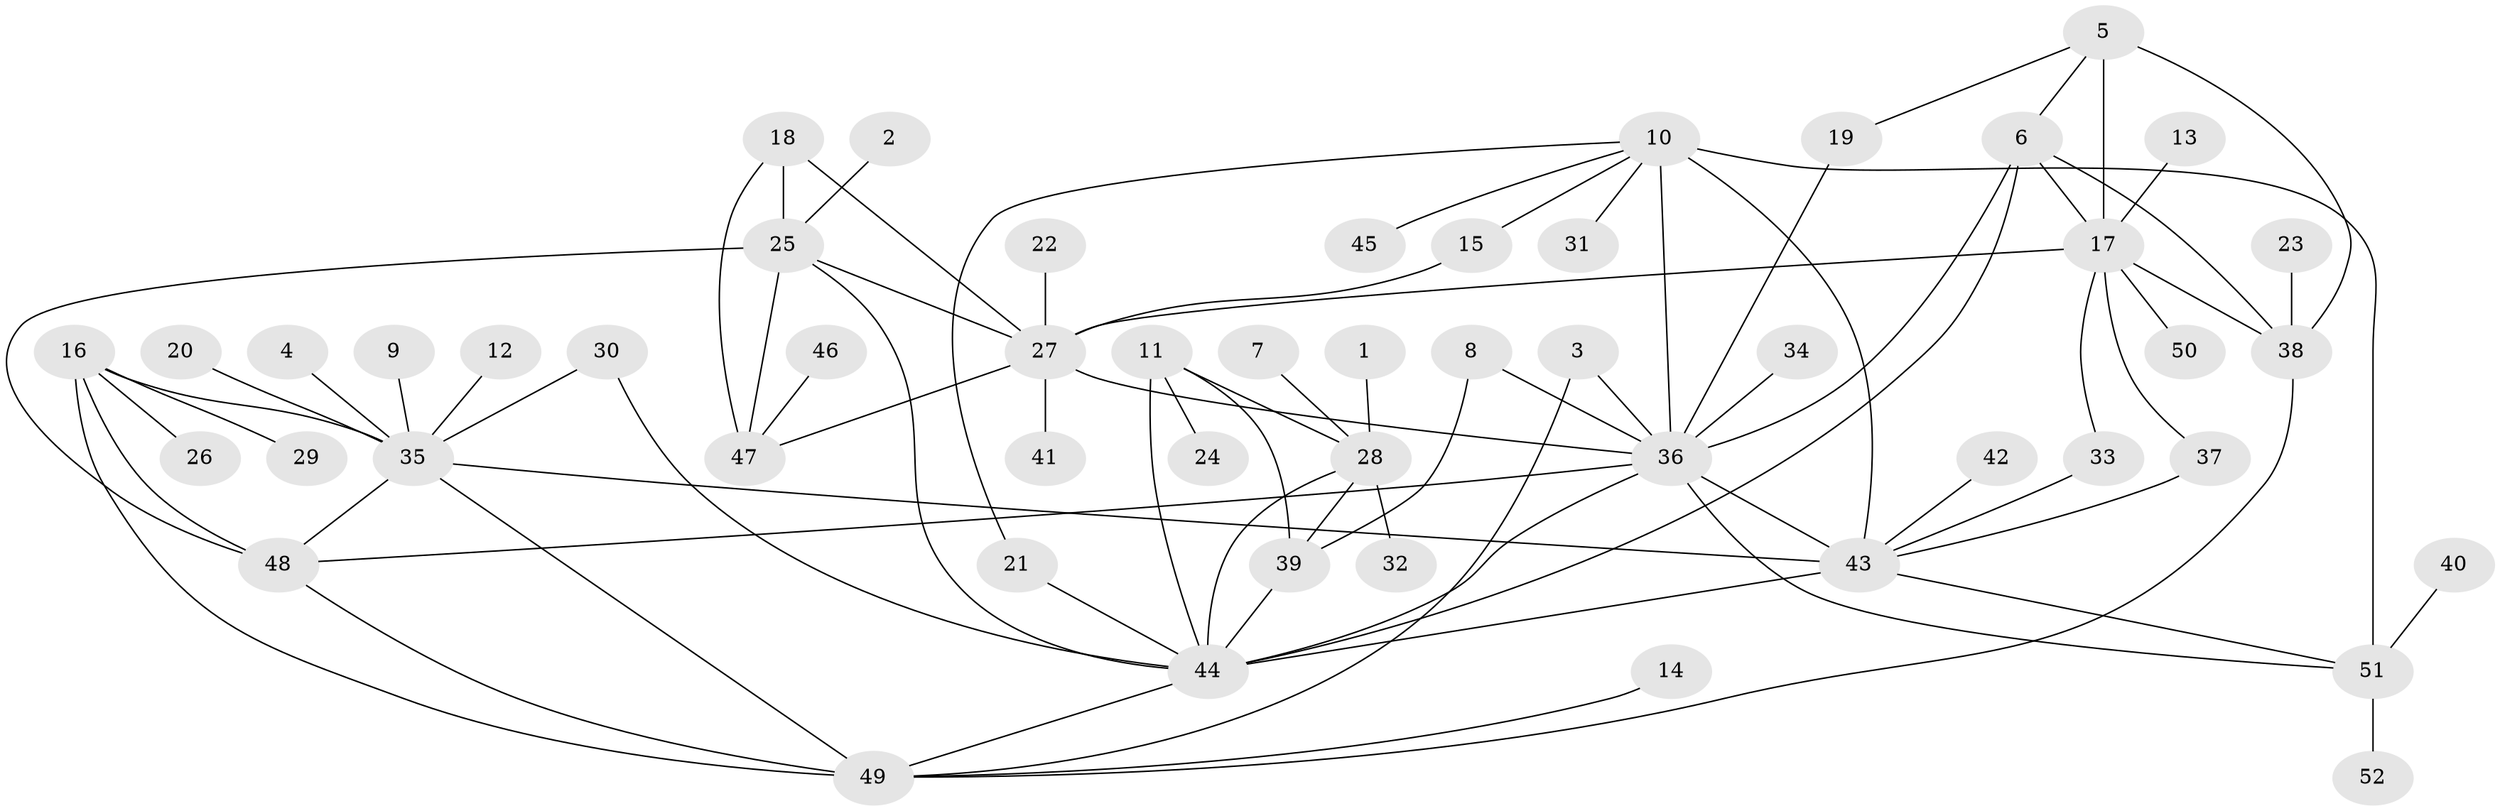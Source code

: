 // original degree distribution, {6: 0.04854368932038835, 7: 0.038834951456310676, 11: 0.02912621359223301, 8: 0.019417475728155338, 9: 0.019417475728155338, 4: 0.02912621359223301, 14: 0.009708737864077669, 10: 0.009708737864077669, 12: 0.019417475728155338, 5: 0.019417475728155338, 1: 0.5728155339805825, 3: 0.038834951456310676, 2: 0.14563106796116504}
// Generated by graph-tools (version 1.1) at 2025/37/03/04/25 23:37:39]
// undirected, 52 vertices, 82 edges
graph export_dot {
  node [color=gray90,style=filled];
  1;
  2;
  3;
  4;
  5;
  6;
  7;
  8;
  9;
  10;
  11;
  12;
  13;
  14;
  15;
  16;
  17;
  18;
  19;
  20;
  21;
  22;
  23;
  24;
  25;
  26;
  27;
  28;
  29;
  30;
  31;
  32;
  33;
  34;
  35;
  36;
  37;
  38;
  39;
  40;
  41;
  42;
  43;
  44;
  45;
  46;
  47;
  48;
  49;
  50;
  51;
  52;
  1 -- 28 [weight=1.0];
  2 -- 25 [weight=1.0];
  3 -- 36 [weight=1.0];
  3 -- 49 [weight=1.0];
  4 -- 35 [weight=1.0];
  5 -- 6 [weight=2.0];
  5 -- 17 [weight=2.0];
  5 -- 19 [weight=1.0];
  5 -- 38 [weight=2.0];
  6 -- 17 [weight=1.0];
  6 -- 36 [weight=1.0];
  6 -- 38 [weight=1.0];
  6 -- 44 [weight=1.0];
  7 -- 28 [weight=1.0];
  8 -- 36 [weight=1.0];
  8 -- 39 [weight=1.0];
  9 -- 35 [weight=1.0];
  10 -- 15 [weight=1.0];
  10 -- 21 [weight=1.0];
  10 -- 31 [weight=1.0];
  10 -- 36 [weight=2.0];
  10 -- 43 [weight=2.0];
  10 -- 45 [weight=1.0];
  10 -- 51 [weight=2.0];
  11 -- 24 [weight=1.0];
  11 -- 28 [weight=1.0];
  11 -- 39 [weight=2.0];
  11 -- 44 [weight=1.0];
  12 -- 35 [weight=1.0];
  13 -- 17 [weight=1.0];
  14 -- 49 [weight=1.0];
  15 -- 27 [weight=1.0];
  16 -- 26 [weight=1.0];
  16 -- 29 [weight=1.0];
  16 -- 35 [weight=2.0];
  16 -- 48 [weight=2.0];
  16 -- 49 [weight=2.0];
  17 -- 27 [weight=1.0];
  17 -- 33 [weight=1.0];
  17 -- 37 [weight=1.0];
  17 -- 38 [weight=1.0];
  17 -- 50 [weight=1.0];
  18 -- 25 [weight=2.0];
  18 -- 27 [weight=1.0];
  18 -- 47 [weight=1.0];
  19 -- 36 [weight=1.0];
  20 -- 35 [weight=1.0];
  21 -- 44 [weight=1.0];
  22 -- 27 [weight=1.0];
  23 -- 38 [weight=1.0];
  25 -- 27 [weight=2.0];
  25 -- 44 [weight=1.0];
  25 -- 47 [weight=2.0];
  25 -- 48 [weight=1.0];
  27 -- 36 [weight=1.0];
  27 -- 41 [weight=1.0];
  27 -- 47 [weight=1.0];
  28 -- 32 [weight=1.0];
  28 -- 39 [weight=2.0];
  28 -- 44 [weight=1.0];
  30 -- 35 [weight=1.0];
  30 -- 44 [weight=1.0];
  33 -- 43 [weight=1.0];
  34 -- 36 [weight=1.0];
  35 -- 43 [weight=1.0];
  35 -- 48 [weight=1.0];
  35 -- 49 [weight=1.0];
  36 -- 43 [weight=1.0];
  36 -- 44 [weight=1.0];
  36 -- 48 [weight=1.0];
  36 -- 51 [weight=1.0];
  37 -- 43 [weight=1.0];
  38 -- 49 [weight=1.0];
  39 -- 44 [weight=2.0];
  40 -- 51 [weight=1.0];
  42 -- 43 [weight=1.0];
  43 -- 44 [weight=1.0];
  43 -- 51 [weight=1.0];
  44 -- 49 [weight=1.0];
  46 -- 47 [weight=1.0];
  48 -- 49 [weight=1.0];
  51 -- 52 [weight=1.0];
}
